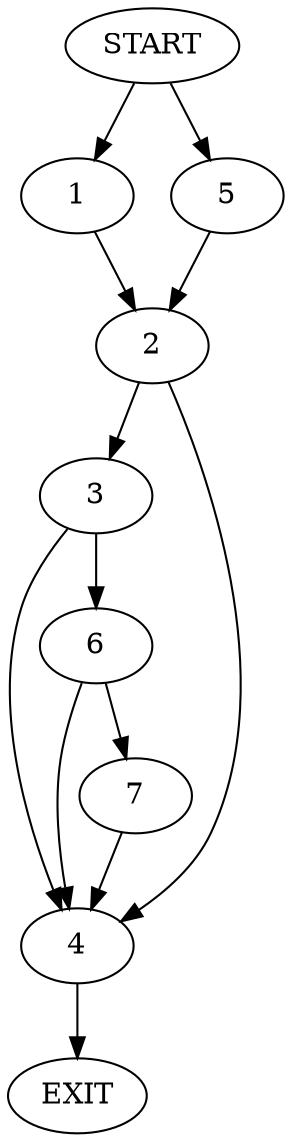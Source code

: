 digraph {
0 [label="START"]
8 [label="EXIT"]
0 -> 1
1 -> 2
2 -> 3
2 -> 4
0 -> 5
5 -> 2
3 -> 4
3 -> 6
4 -> 8
6 -> 4
6 -> 7
7 -> 4
}
